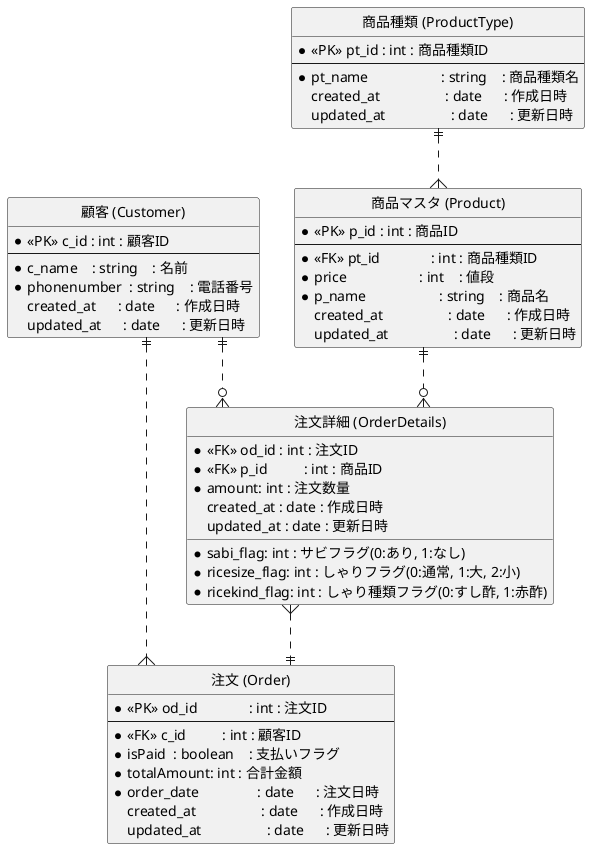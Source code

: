 @startuml sushi
 hide circle
 skinparam linetype ortho
 
 entity "商品マスタ (Product)" as Product {
     * <<PK>> p_id : int : 商品ID
     --
     * <<FK>> pt_id              : int : 商品種類ID
     * price                    : int    : 値段
     * p_name                    : string    : 商品名
     created_at                  : date      : 作成日時
     updated_at                  : date      : 更新日時
 }

 entity "商品種類 (ProductType)" as ProductType {
     * <<PK>> pt_id : int : 商品種類ID
     --
     * pt_name                    : string    : 商品種類名
     created_at                  : date      : 作成日時
     updated_at                  : date      : 更新日時
 }

 entity "顧客 (Customer)" as Customer {
     * <<PK>> c_id : int : 顧客ID
     --
     * c_name    : string    : 名前
     * phonenumber  : string    : 電話番号
     created_at      : date      : 作成日時
     updated_at      : date      : 更新日時
 }

entity "注文 (Order)" as Order {
     * <<PK>> od_id              : int : 注文ID
     --
     * <<FK>> c_id          : int : 顧客ID
     * isPaid  : boolean    : 支払いフラグ
     * totalAmount: int : 合計金額
     * order_date                : date      : 注文日時
     created_at                  : date      : 作成日時
     updated_at                  : date      : 更新日時
}

 entity "注文詳細 (OrderDetails)" as OrderDetails {
     * <<FK>> od_id : int : 注文ID
     * <<FK>> p_id          : int : 商品ID
     * amount: int : 注文数量 
     * sabi_flag: int : サビフラグ(0:あり, 1:なし)
     * ricesize_flag: int : しゃりフラグ(0:通常, 1:大, 2:小)
     * ricekind_flag: int : しゃり種類フラグ(0:すし酢, 1:赤酢)
     created_at : date : 作成日時
     updated_at : date : 更新日時
 }

 ProductType ||..{ Product
 Customer ||..o{ OrderDetails
 Product ||..o{ OrderDetails
 OrderDetails }..|| Order
 Customer ||..{ Order 

 @enduml